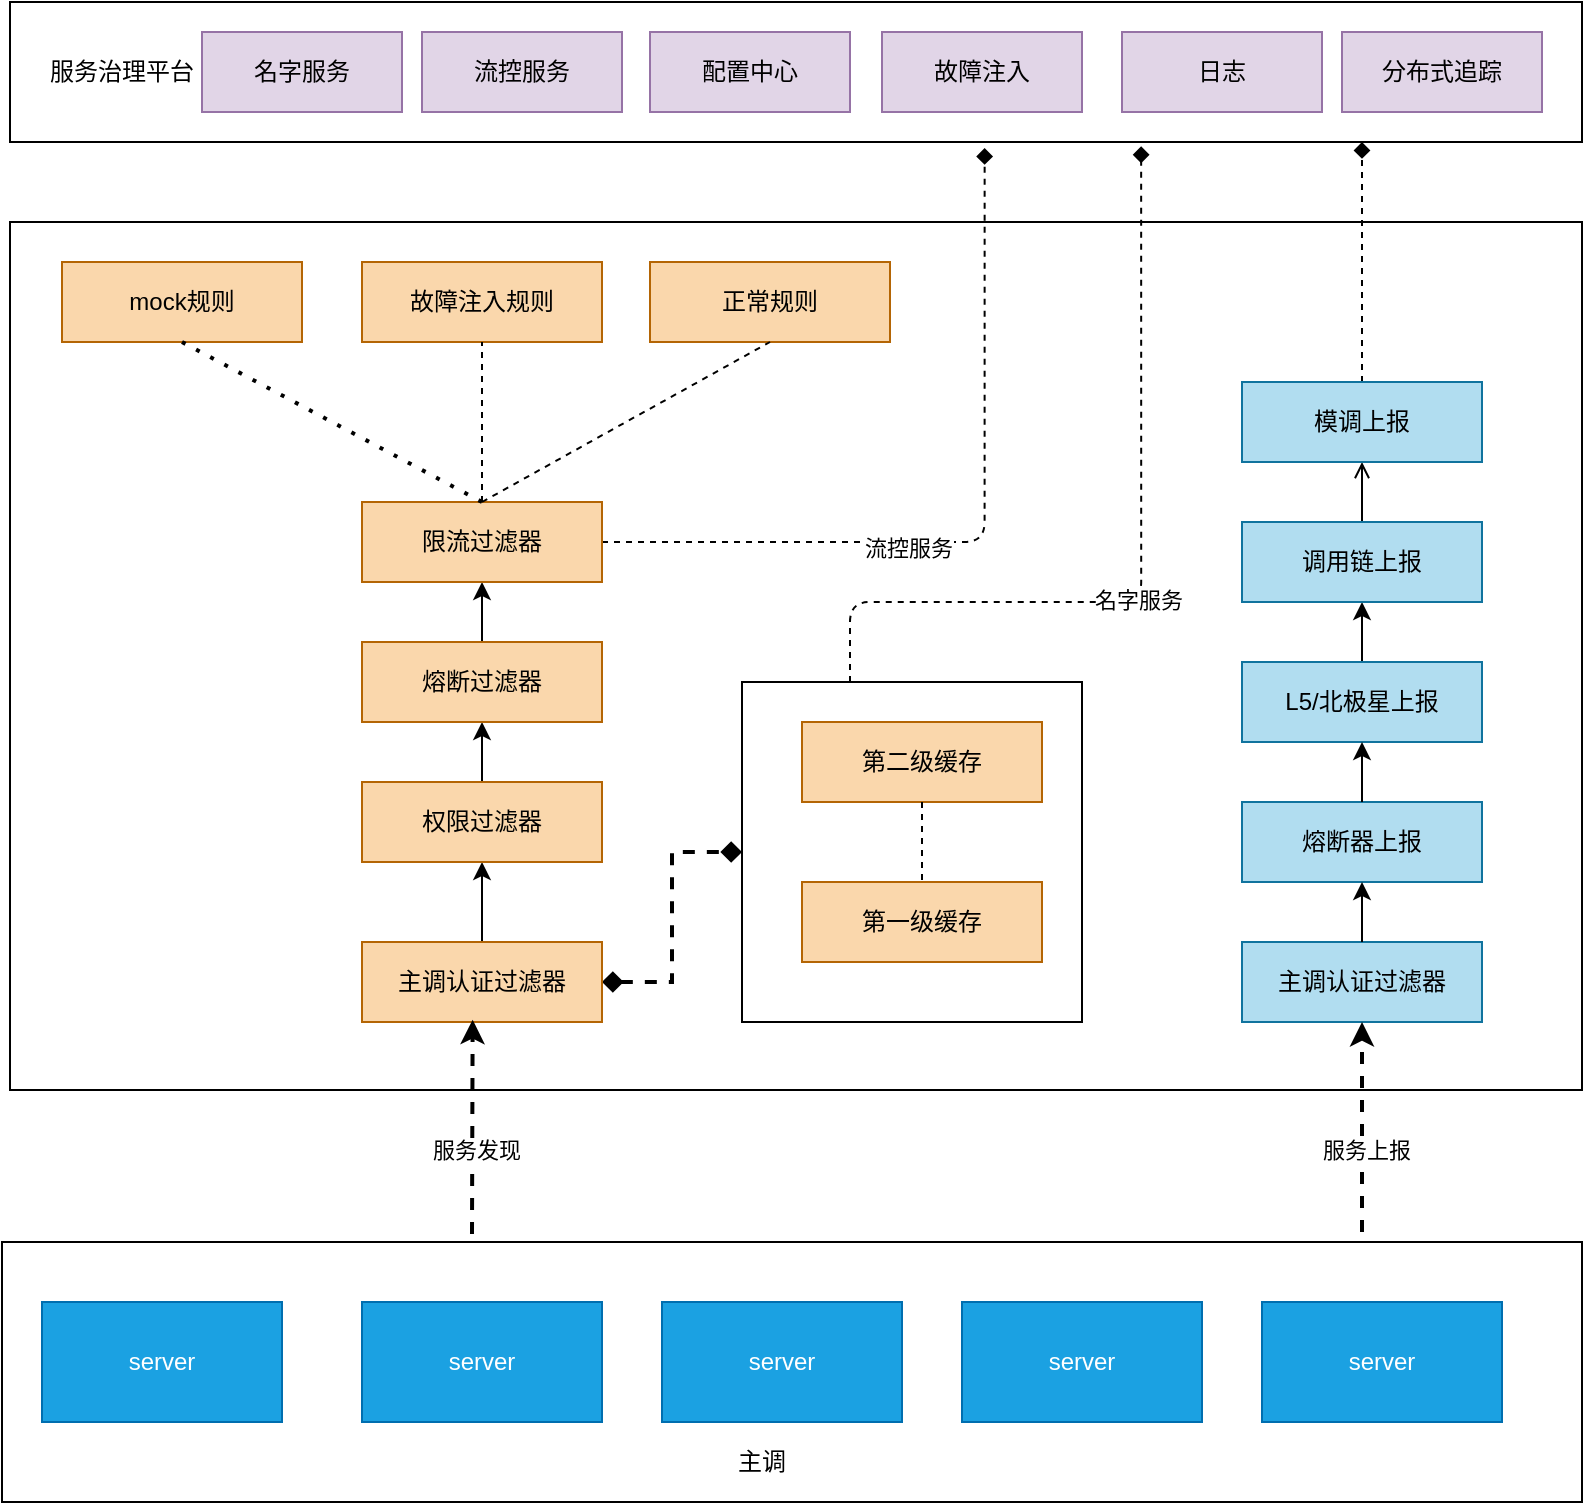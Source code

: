 <mxfile version="14.1.2" type="github">
  <diagram id="grAfEipi8-6mEYou1HHr" name="Page-1">
    <mxGraphModel dx="1422" dy="796" grid="1" gridSize="10" guides="1" tooltips="1" connect="1" arrows="1" fold="1" page="1" pageScale="1" pageWidth="827" pageHeight="1169" math="0" shadow="0">
      <root>
        <mxCell id="0" />
        <mxCell id="1" parent="0" />
        <mxCell id="oa86yUTpvysGV-nhvWKG-116" value="" style="rounded=0;whiteSpace=wrap;html=1;" vertex="1" parent="1">
          <mxGeometry x="30" y="670" width="790" height="130" as="geometry" />
        </mxCell>
        <mxCell id="oa86yUTpvysGV-nhvWKG-2" value="" style="rounded=0;whiteSpace=wrap;html=1;" vertex="1" parent="1">
          <mxGeometry x="34" y="160" width="786" height="434" as="geometry" />
        </mxCell>
        <mxCell id="oa86yUTpvysGV-nhvWKG-14" style="edgeStyle=orthogonalEdgeStyle;rounded=0;orthogonalLoop=1;jettySize=auto;html=1;exitX=0.5;exitY=0;exitDx=0;exitDy=0;entryX=0.5;entryY=1;entryDx=0;entryDy=0;" edge="1" parent="1" source="oa86yUTpvysGV-nhvWKG-8" target="oa86yUTpvysGV-nhvWKG-11">
          <mxGeometry relative="1" as="geometry" />
        </mxCell>
        <mxCell id="oa86yUTpvysGV-nhvWKG-108" style="edgeStyle=orthogonalEdgeStyle;orthogonalLoop=1;jettySize=auto;html=1;exitX=1;exitY=0.5;exitDx=0;exitDy=0;entryX=0;entryY=0.5;entryDx=0;entryDy=0;rounded=0;jumpStyle=arc;strokeWidth=2;startArrow=diamond;startFill=1;dashed=1;endArrow=diamond;endFill=1;" edge="1" parent="1" source="oa86yUTpvysGV-nhvWKG-8" target="oa86yUTpvysGV-nhvWKG-93">
          <mxGeometry relative="1" as="geometry" />
        </mxCell>
        <mxCell id="oa86yUTpvysGV-nhvWKG-8" value="主调认证过滤器" style="rounded=0;whiteSpace=wrap;html=1;fillColor=#fad7ac;strokeColor=#b46504;" vertex="1" parent="1">
          <mxGeometry x="210" y="520" width="120" height="40" as="geometry" />
        </mxCell>
        <mxCell id="oa86yUTpvysGV-nhvWKG-18" style="edgeStyle=orthogonalEdgeStyle;rounded=0;orthogonalLoop=1;jettySize=auto;html=1;exitX=0.5;exitY=0;exitDx=0;exitDy=0;entryX=0.5;entryY=1;entryDx=0;entryDy=0;" edge="1" parent="1" source="oa86yUTpvysGV-nhvWKG-11" target="oa86yUTpvysGV-nhvWKG-15">
          <mxGeometry relative="1" as="geometry" />
        </mxCell>
        <mxCell id="oa86yUTpvysGV-nhvWKG-11" value="权限过滤器" style="rounded=0;whiteSpace=wrap;html=1;fillColor=#fad7ac;strokeColor=#b46504;" vertex="1" parent="1">
          <mxGeometry x="210" y="440" width="120" height="40" as="geometry" />
        </mxCell>
        <mxCell id="oa86yUTpvysGV-nhvWKG-21" style="edgeStyle=orthogonalEdgeStyle;rounded=0;orthogonalLoop=1;jettySize=auto;html=1;exitX=0.5;exitY=0;exitDx=0;exitDy=0;entryX=0.5;entryY=1;entryDx=0;entryDy=0;" edge="1" parent="1" source="oa86yUTpvysGV-nhvWKG-15" target="oa86yUTpvysGV-nhvWKG-19">
          <mxGeometry relative="1" as="geometry" />
        </mxCell>
        <mxCell id="oa86yUTpvysGV-nhvWKG-15" value="熔断过滤器" style="rounded=0;whiteSpace=wrap;html=1;fillColor=#fad7ac;strokeColor=#b46504;" vertex="1" parent="1">
          <mxGeometry x="210" y="370" width="120" height="40" as="geometry" />
        </mxCell>
        <mxCell id="oa86yUTpvysGV-nhvWKG-169" style="edgeStyle=orthogonalEdgeStyle;rounded=1;jumpStyle=arc;orthogonalLoop=1;jettySize=auto;html=1;exitX=1;exitY=0.5;exitDx=0;exitDy=0;entryX=0.62;entryY=1.043;entryDx=0;entryDy=0;entryPerimeter=0;dashed=1;startArrow=none;startFill=0;endArrow=diamond;endFill=1;strokeWidth=1;" edge="1" parent="1" source="oa86yUTpvysGV-nhvWKG-19" target="oa86yUTpvysGV-nhvWKG-122">
          <mxGeometry relative="1" as="geometry" />
        </mxCell>
        <mxCell id="oa86yUTpvysGV-nhvWKG-170" value="流控服务" style="edgeLabel;html=1;align=center;verticalAlign=middle;resizable=0;points=[];" vertex="1" connectable="0" parent="oa86yUTpvysGV-nhvWKG-169">
          <mxGeometry x="-0.215" y="-3" relative="1" as="geometry">
            <mxPoint as="offset" />
          </mxGeometry>
        </mxCell>
        <mxCell id="oa86yUTpvysGV-nhvWKG-19" value="限流过滤器" style="rounded=0;whiteSpace=wrap;html=1;fillColor=#fad7ac;strokeColor=#b46504;" vertex="1" parent="1">
          <mxGeometry x="210" y="300" width="120" height="40" as="geometry" />
        </mxCell>
        <mxCell id="oa86yUTpvysGV-nhvWKG-69" value="mock规则" style="rounded=0;whiteSpace=wrap;html=1;fillColor=#fad7ac;strokeColor=#b46504;" vertex="1" parent="1">
          <mxGeometry x="60" y="180" width="120" height="40" as="geometry" />
        </mxCell>
        <mxCell id="oa86yUTpvysGV-nhvWKG-70" value="正常规则" style="rounded=0;whiteSpace=wrap;html=1;fillColor=#fad7ac;strokeColor=#b46504;" vertex="1" parent="1">
          <mxGeometry x="354" y="180" width="120" height="40" as="geometry" />
        </mxCell>
        <mxCell id="oa86yUTpvysGV-nhvWKG-71" value="故障注入规则" style="rounded=0;whiteSpace=wrap;html=1;fillColor=#fad7ac;strokeColor=#b46504;" vertex="1" parent="1">
          <mxGeometry x="210" y="180" width="120" height="40" as="geometry" />
        </mxCell>
        <mxCell id="oa86yUTpvysGV-nhvWKG-73" value="" style="endArrow=none;dashed=1;html=1;dashPattern=1 3;strokeWidth=2;entryX=0.5;entryY=1;entryDx=0;entryDy=0;exitX=0.5;exitY=0;exitDx=0;exitDy=0;" edge="1" parent="1" source="oa86yUTpvysGV-nhvWKG-19" target="oa86yUTpvysGV-nhvWKG-69">
          <mxGeometry width="50" height="50" relative="1" as="geometry">
            <mxPoint x="260" y="290" as="sourcePoint" />
            <mxPoint x="310" y="240" as="targetPoint" />
          </mxGeometry>
        </mxCell>
        <mxCell id="oa86yUTpvysGV-nhvWKG-77" value="" style="endArrow=none;dashed=1;html=1;entryX=0.5;entryY=1;entryDx=0;entryDy=0;" edge="1" parent="1" target="oa86yUTpvysGV-nhvWKG-71">
          <mxGeometry width="50" height="50" relative="1" as="geometry">
            <mxPoint x="270" y="300" as="sourcePoint" />
            <mxPoint x="320" y="220" as="targetPoint" />
          </mxGeometry>
        </mxCell>
        <mxCell id="oa86yUTpvysGV-nhvWKG-78" value="" style="endArrow=none;dashed=1;html=1;exitX=0.5;exitY=0;exitDx=0;exitDy=0;" edge="1" parent="1" source="oa86yUTpvysGV-nhvWKG-19">
          <mxGeometry width="50" height="50" relative="1" as="geometry">
            <mxPoint x="364" y="270" as="sourcePoint" />
            <mxPoint x="414" y="220" as="targetPoint" />
          </mxGeometry>
        </mxCell>
        <mxCell id="oa86yUTpvysGV-nhvWKG-83" value="" style="endArrow=classic;startArrow=classic;html=1;entryX=0.5;entryY=1;entryDx=0;entryDy=0;exitX=0.5;exitY=0;exitDx=0;exitDy=0;" edge="1" parent="1">
          <mxGeometry width="50" height="50" relative="1" as="geometry">
            <mxPoint x="509.5" y="450" as="sourcePoint" />
            <mxPoint x="509.5" y="410" as="targetPoint" />
          </mxGeometry>
        </mxCell>
        <mxCell id="oa86yUTpvysGV-nhvWKG-171" style="edgeStyle=orthogonalEdgeStyle;rounded=1;jumpStyle=arc;orthogonalLoop=1;jettySize=auto;html=1;exitX=0.5;exitY=0;exitDx=0;exitDy=0;entryX=0.759;entryY=1.031;entryDx=0;entryDy=0;entryPerimeter=0;dashed=1;startArrow=none;startFill=0;endArrow=diamond;endFill=1;strokeWidth=1;" edge="1" parent="1">
          <mxGeometry relative="1" as="geometry">
            <mxPoint x="454.0" y="390" as="sourcePoint" />
            <mxPoint x="599.574" y="122.17" as="targetPoint" />
            <Array as="points">
              <mxPoint x="454" y="350" />
              <mxPoint x="600" y="350" />
            </Array>
          </mxGeometry>
        </mxCell>
        <mxCell id="oa86yUTpvysGV-nhvWKG-172" value="名字服务" style="edgeLabel;html=1;align=center;verticalAlign=middle;resizable=0;points=[];" vertex="1" connectable="0" parent="oa86yUTpvysGV-nhvWKG-171">
          <mxGeometry x="-0.095" y="2" relative="1" as="geometry">
            <mxPoint as="offset" />
          </mxGeometry>
        </mxCell>
        <mxCell id="oa86yUTpvysGV-nhvWKG-93" value="" style="rounded=0;whiteSpace=wrap;html=1;" vertex="1" parent="1">
          <mxGeometry x="400" y="390" width="170" height="170" as="geometry" />
        </mxCell>
        <mxCell id="oa86yUTpvysGV-nhvWKG-94" value="第二级缓存" style="rounded=0;whiteSpace=wrap;html=1;fillColor=#fad7ac;strokeColor=#b46504;" vertex="1" parent="1">
          <mxGeometry x="430" y="410" width="120" height="40" as="geometry" />
        </mxCell>
        <mxCell id="oa86yUTpvysGV-nhvWKG-95" value="第一级缓存" style="rounded=0;whiteSpace=wrap;html=1;fillColor=#fad7ac;strokeColor=#b46504;" vertex="1" parent="1">
          <mxGeometry x="430" y="490" width="120" height="40" as="geometry" />
        </mxCell>
        <mxCell id="oa86yUTpvysGV-nhvWKG-96" value="" style="endArrow=none;dashed=1;html=1;entryX=0.5;entryY=0;entryDx=0;entryDy=0;exitX=0.5;exitY=1;exitDx=0;exitDy=0;" edge="1" parent="1" source="oa86yUTpvysGV-nhvWKG-94" target="oa86yUTpvysGV-nhvWKG-95">
          <mxGeometry width="50" height="50" relative="1" as="geometry">
            <mxPoint x="370" y="430" as="sourcePoint" />
            <mxPoint x="420" y="380" as="targetPoint" />
          </mxGeometry>
        </mxCell>
        <mxCell id="oa86yUTpvysGV-nhvWKG-113" value="server" style="rounded=0;whiteSpace=wrap;html=1;fillColor=#1ba1e2;strokeColor=#006EAF;fontColor=#ffffff;" vertex="1" parent="1">
          <mxGeometry x="50" y="700" width="120" height="60" as="geometry" />
        </mxCell>
        <mxCell id="oa86yUTpvysGV-nhvWKG-114" value="server" style="rounded=0;whiteSpace=wrap;html=1;fillColor=#1ba1e2;strokeColor=#006EAF;fontColor=#ffffff;" vertex="1" parent="1">
          <mxGeometry x="210" y="700" width="120" height="60" as="geometry" />
        </mxCell>
        <mxCell id="oa86yUTpvysGV-nhvWKG-115" value="server" style="rounded=0;whiteSpace=wrap;html=1;fillColor=#1ba1e2;strokeColor=#006EAF;fontColor=#ffffff;" vertex="1" parent="1">
          <mxGeometry x="360" y="700" width="120" height="60" as="geometry" />
        </mxCell>
        <mxCell id="oa86yUTpvysGV-nhvWKG-120" value="主调" style="text;html=1;strokeColor=none;fillColor=none;align=center;verticalAlign=middle;whiteSpace=wrap;rounded=0;" vertex="1" parent="1">
          <mxGeometry x="390" y="770" width="40" height="20" as="geometry" />
        </mxCell>
        <mxCell id="oa86yUTpvysGV-nhvWKG-122" value="" style="rounded=0;whiteSpace=wrap;html=1;" vertex="1" parent="1">
          <mxGeometry x="34" y="50" width="786" height="70" as="geometry" />
        </mxCell>
        <mxCell id="oa86yUTpvysGV-nhvWKG-124" value="服务治理平台" style="text;html=1;strokeColor=none;fillColor=none;align=center;verticalAlign=middle;whiteSpace=wrap;rounded=0;" vertex="1" parent="1">
          <mxGeometry x="50" y="75" width="80" height="20" as="geometry" />
        </mxCell>
        <mxCell id="oa86yUTpvysGV-nhvWKG-125" value="名字服务" style="rounded=0;whiteSpace=wrap;html=1;fillColor=#e1d5e7;strokeColor=#9673a6;" vertex="1" parent="1">
          <mxGeometry x="130" y="65" width="100" height="40" as="geometry" />
        </mxCell>
        <mxCell id="oa86yUTpvysGV-nhvWKG-134" value="" style="endArrow=classic;html=1;dashed=1;strokeWidth=2;entryX=0.461;entryY=0.971;entryDx=0;entryDy=0;entryPerimeter=0;" edge="1" parent="1" target="oa86yUTpvysGV-nhvWKG-8">
          <mxGeometry width="50" height="50" relative="1" as="geometry">
            <mxPoint x="265" y="666" as="sourcePoint" />
            <mxPoint x="270" y="610" as="targetPoint" />
          </mxGeometry>
        </mxCell>
        <mxCell id="oa86yUTpvysGV-nhvWKG-135" value="服务发现" style="edgeLabel;html=1;align=center;verticalAlign=middle;resizable=0;points=[];" vertex="1" connectable="0" parent="oa86yUTpvysGV-nhvWKG-134">
          <mxGeometry x="-0.215" y="-2" relative="1" as="geometry">
            <mxPoint as="offset" />
          </mxGeometry>
        </mxCell>
        <mxCell id="oa86yUTpvysGV-nhvWKG-136" value="server" style="rounded=0;whiteSpace=wrap;html=1;fillColor=#1ba1e2;strokeColor=#006EAF;fontColor=#ffffff;" vertex="1" parent="1">
          <mxGeometry x="510" y="700" width="120" height="60" as="geometry" />
        </mxCell>
        <mxCell id="oa86yUTpvysGV-nhvWKG-137" value="主调认证过滤器" style="rounded=0;whiteSpace=wrap;html=1;fillColor=#b1ddf0;strokeColor=#10739e;" vertex="1" parent="1">
          <mxGeometry x="650" y="520" width="120" height="40" as="geometry" />
        </mxCell>
        <mxCell id="oa86yUTpvysGV-nhvWKG-138" value="熔断器上报" style="rounded=0;whiteSpace=wrap;html=1;fillColor=#b1ddf0;strokeColor=#10739e;" vertex="1" parent="1">
          <mxGeometry x="650" y="450" width="120" height="40" as="geometry" />
        </mxCell>
        <mxCell id="oa86yUTpvysGV-nhvWKG-154" style="edgeStyle=orthogonalEdgeStyle;rounded=0;jumpStyle=arc;orthogonalLoop=1;jettySize=auto;html=1;exitX=0.5;exitY=0;exitDx=0;exitDy=0;entryX=0.5;entryY=1;entryDx=0;entryDy=0;startArrow=none;startFill=0;endArrow=classic;endFill=1;strokeWidth=1;" edge="1" parent="1" source="oa86yUTpvysGV-nhvWKG-139" target="oa86yUTpvysGV-nhvWKG-140">
          <mxGeometry relative="1" as="geometry" />
        </mxCell>
        <mxCell id="oa86yUTpvysGV-nhvWKG-139" value="L5/北极星上报" style="rounded=0;whiteSpace=wrap;html=1;fillColor=#b1ddf0;strokeColor=#10739e;" vertex="1" parent="1">
          <mxGeometry x="650" y="380" width="120" height="40" as="geometry" />
        </mxCell>
        <mxCell id="oa86yUTpvysGV-nhvWKG-156" style="edgeStyle=orthogonalEdgeStyle;rounded=0;jumpStyle=arc;orthogonalLoop=1;jettySize=auto;html=1;exitX=0.5;exitY=0;exitDx=0;exitDy=0;entryX=0.5;entryY=1;entryDx=0;entryDy=0;startArrow=none;startFill=0;endArrow=open;endFill=0;strokeWidth=1;" edge="1" parent="1" source="oa86yUTpvysGV-nhvWKG-140" target="oa86yUTpvysGV-nhvWKG-151">
          <mxGeometry relative="1" as="geometry" />
        </mxCell>
        <mxCell id="oa86yUTpvysGV-nhvWKG-140" value="调用链上报" style="rounded=0;whiteSpace=wrap;html=1;fillColor=#b1ddf0;strokeColor=#10739e;" vertex="1" parent="1">
          <mxGeometry x="650" y="310" width="120" height="40" as="geometry" />
        </mxCell>
        <mxCell id="oa86yUTpvysGV-nhvWKG-145" value="" style="endArrow=classic;html=1;strokeWidth=1;" edge="1" parent="1" target="oa86yUTpvysGV-nhvWKG-138">
          <mxGeometry width="50" height="50" relative="1" as="geometry">
            <mxPoint x="710" y="520" as="sourcePoint" />
            <mxPoint x="760" y="470" as="targetPoint" />
          </mxGeometry>
        </mxCell>
        <mxCell id="oa86yUTpvysGV-nhvWKG-160" style="edgeStyle=orthogonalEdgeStyle;jumpStyle=arc;orthogonalLoop=1;jettySize=auto;html=1;exitX=0.5;exitY=0;exitDx=0;exitDy=0;startArrow=none;startFill=0;endArrow=diamond;endFill=1;strokeWidth=1;rounded=1;dashed=1;" edge="1" parent="1" source="oa86yUTpvysGV-nhvWKG-151">
          <mxGeometry relative="1" as="geometry">
            <mxPoint x="710" y="120" as="targetPoint" />
          </mxGeometry>
        </mxCell>
        <mxCell id="oa86yUTpvysGV-nhvWKG-151" value="模调上报" style="rounded=0;whiteSpace=wrap;html=1;fillColor=#b1ddf0;strokeColor=#10739e;" vertex="1" parent="1">
          <mxGeometry x="650" y="240" width="120" height="40" as="geometry" />
        </mxCell>
        <mxCell id="oa86yUTpvysGV-nhvWKG-153" value="" style="endArrow=classic;html=1;strokeWidth=1;exitX=0.5;exitY=0;exitDx=0;exitDy=0;" edge="1" parent="1" source="oa86yUTpvysGV-nhvWKG-138" target="oa86yUTpvysGV-nhvWKG-139">
          <mxGeometry width="50" height="50" relative="1" as="geometry">
            <mxPoint x="712" y="440" as="sourcePoint" />
            <mxPoint x="720" y="500" as="targetPoint" />
          </mxGeometry>
        </mxCell>
        <mxCell id="oa86yUTpvysGV-nhvWKG-157" value="" style="endArrow=classic;html=1;dashed=1;strokeWidth=2;entryX=0.5;entryY=1;entryDx=0;entryDy=0;" edge="1" parent="1" target="oa86yUTpvysGV-nhvWKG-137">
          <mxGeometry width="50" height="50" relative="1" as="geometry">
            <mxPoint x="710" y="665" as="sourcePoint" />
            <mxPoint x="709.9" y="582.84" as="targetPoint" />
          </mxGeometry>
        </mxCell>
        <mxCell id="oa86yUTpvysGV-nhvWKG-158" value="服务上报" style="edgeLabel;html=1;align=center;verticalAlign=middle;resizable=0;points=[];" vertex="1" connectable="0" parent="oa86yUTpvysGV-nhvWKG-157">
          <mxGeometry x="-0.215" y="-2" relative="1" as="geometry">
            <mxPoint as="offset" />
          </mxGeometry>
        </mxCell>
        <mxCell id="oa86yUTpvysGV-nhvWKG-161" value="server" style="rounded=0;whiteSpace=wrap;html=1;fillColor=#1ba1e2;strokeColor=#006EAF;fontColor=#ffffff;" vertex="1" parent="1">
          <mxGeometry x="660" y="700" width="120" height="60" as="geometry" />
        </mxCell>
        <mxCell id="oa86yUTpvysGV-nhvWKG-163" value="流控服务" style="rounded=0;whiteSpace=wrap;html=1;fillColor=#e1d5e7;strokeColor=#9673a6;" vertex="1" parent="1">
          <mxGeometry x="240" y="65" width="100" height="40" as="geometry" />
        </mxCell>
        <mxCell id="oa86yUTpvysGV-nhvWKG-165" value="配置中心" style="rounded=0;whiteSpace=wrap;html=1;fillColor=#e1d5e7;strokeColor=#9673a6;" vertex="1" parent="1">
          <mxGeometry x="354" y="65" width="100" height="40" as="geometry" />
        </mxCell>
        <mxCell id="oa86yUTpvysGV-nhvWKG-166" value="故障注入" style="rounded=0;whiteSpace=wrap;html=1;fillColor=#e1d5e7;strokeColor=#9673a6;" vertex="1" parent="1">
          <mxGeometry x="470" y="65" width="100" height="40" as="geometry" />
        </mxCell>
        <mxCell id="oa86yUTpvysGV-nhvWKG-167" value="日志" style="rounded=0;whiteSpace=wrap;html=1;fillColor=#e1d5e7;strokeColor=#9673a6;" vertex="1" parent="1">
          <mxGeometry x="590" y="65" width="100" height="40" as="geometry" />
        </mxCell>
        <mxCell id="oa86yUTpvysGV-nhvWKG-168" value="分布式追踪" style="rounded=0;whiteSpace=wrap;html=1;fillColor=#e1d5e7;strokeColor=#9673a6;" vertex="1" parent="1">
          <mxGeometry x="700" y="65" width="100" height="40" as="geometry" />
        </mxCell>
      </root>
    </mxGraphModel>
  </diagram>
</mxfile>
